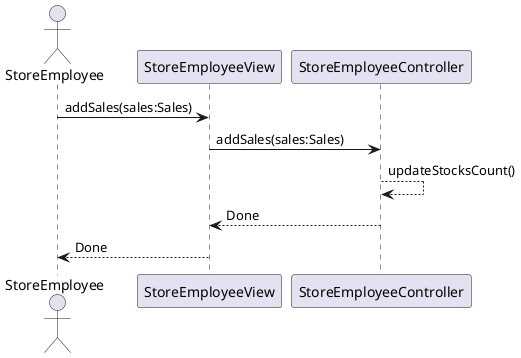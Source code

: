 @startuml save-sales
actor StoreEmployee

StoreEmployee -> StoreEmployeeView : addSales(sales:Sales)
StoreEmployeeView -> StoreEmployeeController : addSales(sales:Sales)
StoreEmployeeController --> StoreEmployeeController : updateStocksCount()
StoreEmployeeController --> StoreEmployeeView : Done
StoreEmployeeView --> StoreEmployee : Done
@enduml